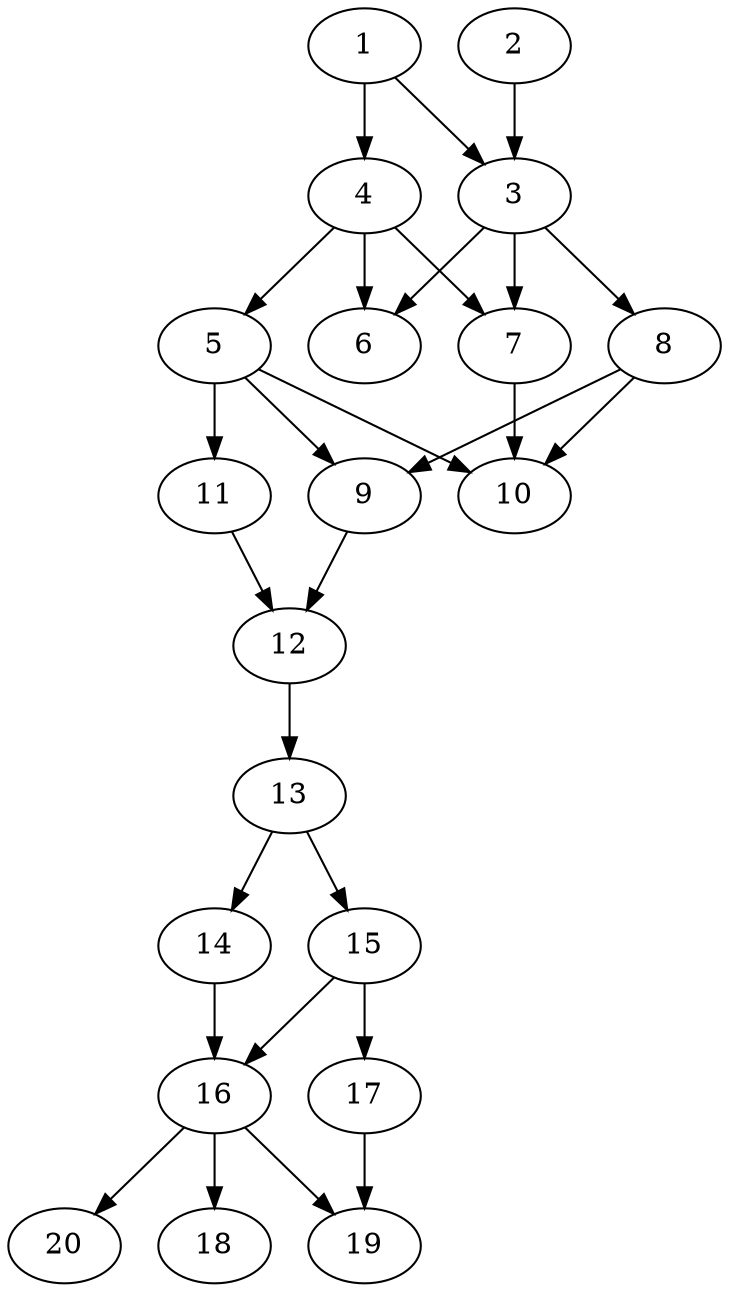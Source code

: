 // DAG automatically generated by daggen at Sat Jul 27 15:36:23 2019
// ./daggen --dot -n 20 --ccr 0.4 --fat 0.4 --regular 0.5 --density 0.7 --mindata 5242880 --maxdata 52428800 
digraph G {
  1 [size="30865920", alpha="0.04", expect_size="12346368"] 
  1 -> 3 [size ="12346368"]
  1 -> 4 [size ="12346368"]
  2 [size="76592640", alpha="0.14", expect_size="30637056"] 
  2 -> 3 [size ="30637056"]
  3 [size="20871680", alpha="0.06", expect_size="8348672"] 
  3 -> 6 [size ="8348672"]
  3 -> 7 [size ="8348672"]
  3 -> 8 [size ="8348672"]
  4 [size="45836800", alpha="0.07", expect_size="18334720"] 
  4 -> 5 [size ="18334720"]
  4 -> 6 [size ="18334720"]
  4 -> 7 [size ="18334720"]
  5 [size="90193920", alpha="0.07", expect_size="36077568"] 
  5 -> 9 [size ="36077568"]
  5 -> 10 [size ="36077568"]
  5 -> 11 [size ="36077568"]
  6 [size="129141760", alpha="0.11", expect_size="51656704"] 
  7 [size="25794560", alpha="0.15", expect_size="10317824"] 
  7 -> 10 [size ="10317824"]
  8 [size="98575360", alpha="0.18", expect_size="39430144"] 
  8 -> 9 [size ="39430144"]
  8 -> 10 [size ="39430144"]
  9 [size="81070080", alpha="0.01", expect_size="32428032"] 
  9 -> 12 [size ="32428032"]
  10 [size="90872320", alpha="0.05", expect_size="36348928"] 
  11 [size="46612480", alpha="0.13", expect_size="18644992"] 
  11 -> 12 [size ="18644992"]
  12 [size="68968960", alpha="0.15", expect_size="27587584"] 
  12 -> 13 [size ="27587584"]
  13 [size="35479040", alpha="0.06", expect_size="14191616"] 
  13 -> 14 [size ="14191616"]
  13 -> 15 [size ="14191616"]
  14 [size="69143040", alpha="0.09", expect_size="27657216"] 
  14 -> 16 [size ="27657216"]
  15 [size="112135680", alpha="0.05", expect_size="44854272"] 
  15 -> 16 [size ="44854272"]
  15 -> 17 [size ="44854272"]
  16 [size="35635200", alpha="0.15", expect_size="14254080"] 
  16 -> 18 [size ="14254080"]
  16 -> 19 [size ="14254080"]
  16 -> 20 [size ="14254080"]
  17 [size="98923520", alpha="0.06", expect_size="39569408"] 
  17 -> 19 [size ="39569408"]
  18 [size="66818560", alpha="0.05", expect_size="26727424"] 
  19 [size="57136640", alpha="0.18", expect_size="22854656"] 
  20 [size="61637120", alpha="0.17", expect_size="24654848"] 
}
